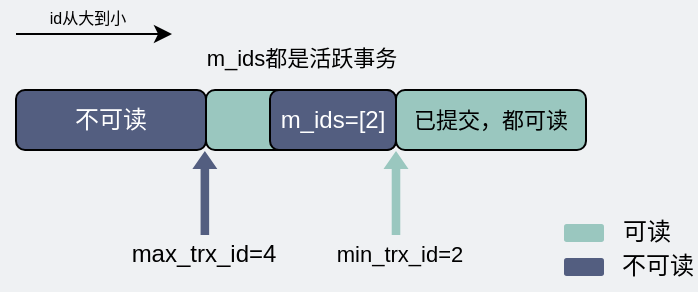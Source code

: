<mxfile version="17.4.6" type="github"><diagram id="3228e29e-7158-1315-38df-8450db1d8a1d" name="Page-1"><mxGraphModel dx="721" dy="-962" grid="0" gridSize="10" guides="1" tooltips="1" connect="1" arrows="1" fold="1" page="1" pageScale="1" pageWidth="400" pageHeight="150" background="#EFF1F3" math="0" shadow="0"><root><mxCell id="0"/><mxCell id="1" parent="0"/><mxCell id="bDG0BQ4CTi5FpFjc27uK-10" value="&lt;span style=&quot;font-size: 11px&quot;&gt;已提交，都可读&lt;/span&gt;" style="rounded=1;whiteSpace=wrap;html=1;fillColor=#9AC7BF;" parent="1" vertex="1"><mxGeometry x="248" y="1400" width="95" height="30" as="geometry"/></mxCell><mxCell id="bDG0BQ4CTi5FpFjc27uK-11" value="" style="rounded=1;whiteSpace=wrap;html=1;fillColor=#9AC7BF;" parent="1" vertex="1"><mxGeometry x="153" y="1400" width="95" height="30" as="geometry"/></mxCell><mxCell id="bDG0BQ4CTi5FpFjc27uK-12" value="不可读" style="rounded=1;whiteSpace=wrap;html=1;fillColor=#535E80;fontColor=#FFFFFF;" parent="1" vertex="1"><mxGeometry x="58" y="1400" width="95" height="30" as="geometry"/></mxCell><mxCell id="bDG0BQ4CTi5FpFjc27uK-13" value="" style="shape=flexArrow;endArrow=classic;html=1;rounded=0;strokeColor=none;fillColor=#535E80;endWidth=7.212;endSize=2.665;width=4.279;" parent="1" edge="1"><mxGeometry width="50" height="50" relative="1" as="geometry"><mxPoint x="152.43" y="1473" as="sourcePoint"/><mxPoint x="152.43" y="1430" as="targetPoint"/></mxGeometry></mxCell><mxCell id="bDG0BQ4CTi5FpFjc27uK-14" value="max_trx_id=4" style="text;html=1;strokeColor=none;fillColor=none;align=center;verticalAlign=middle;whiteSpace=wrap;rounded=0;" parent="1" vertex="1"><mxGeometry x="122" y="1467" width="60" height="30" as="geometry"/></mxCell><mxCell id="bDG0BQ4CTi5FpFjc27uK-15" value="" style="shape=flexArrow;endArrow=classic;html=1;rounded=0;strokeColor=none;fillColor=#9AC7BF;endWidth=7.212;endSize=2.665;width=4.279;fontColor=#535E80;" parent="1" edge="1"><mxGeometry width="50" height="50" relative="1" as="geometry"><mxPoint x="248" y="1473" as="sourcePoint"/><mxPoint x="248" y="1430" as="targetPoint"/></mxGeometry></mxCell><mxCell id="bDG0BQ4CTi5FpFjc27uK-16" value="&lt;font style=&quot;font-size: 11px&quot;&gt;min_trx_id=2&lt;/font&gt;" style="text;html=1;strokeColor=none;fillColor=none;align=center;verticalAlign=middle;whiteSpace=wrap;rounded=0;" parent="1" vertex="1"><mxGeometry x="220" y="1467" width="60" height="30" as="geometry"/></mxCell><mxCell id="bDG0BQ4CTi5FpFjc27uK-17" value="&lt;font color=&quot;#ffffff&quot;&gt;m_ids=[2]&lt;/font&gt;" style="rounded=1;whiteSpace=wrap;html=1;fillColor=#535E80;" parent="1" vertex="1"><mxGeometry x="185" y="1400" width="63" height="30" as="geometry"/></mxCell><mxCell id="bDG0BQ4CTi5FpFjc27uK-18" value="m_ids都是活跃事务" style="text;html=1;strokeColor=none;fillColor=none;align=center;verticalAlign=middle;whiteSpace=wrap;rounded=0;fontSize=11;" parent="1" vertex="1"><mxGeometry x="146" y="1370" width="110" height="27" as="geometry"/></mxCell><mxCell id="bDG0BQ4CTi5FpFjc27uK-19" value="" style="endArrow=classic;html=1;rounded=0;fillColor=#535E80;" parent="1" edge="1"><mxGeometry width="50" height="50" relative="1" as="geometry"><mxPoint x="58" y="1372" as="sourcePoint"/><mxPoint x="136" y="1372" as="targetPoint"/></mxGeometry></mxCell><mxCell id="bDG0BQ4CTi5FpFjc27uK-20" value="&lt;font style=&quot;font-size: 8px&quot;&gt;id从大到小&lt;/font&gt;" style="text;html=1;strokeColor=none;fillColor=none;align=center;verticalAlign=middle;whiteSpace=wrap;rounded=0;" parent="1" vertex="1"><mxGeometry x="56" y="1355" width="76" height="15" as="geometry"/></mxCell><mxCell id="8CPnjVl1pz_lfVU5Iw19-1" value="" style="rounded=1;whiteSpace=wrap;html=1;fillColor=#9AC7BF;strokeColor=none;" parent="1" vertex="1"><mxGeometry x="332" y="1467" width="20" height="9" as="geometry"/></mxCell><mxCell id="8CPnjVl1pz_lfVU5Iw19-2" value="可读" style="text;html=1;strokeColor=none;fillColor=none;align=center;verticalAlign=middle;whiteSpace=wrap;rounded=0;" parent="1" vertex="1"><mxGeometry x="360" y="1458" width="27" height="25" as="geometry"/></mxCell><mxCell id="8CPnjVl1pz_lfVU5Iw19-3" value="" style="rounded=1;whiteSpace=wrap;html=1;fillColor=#535E80;strokeColor=none;" parent="1" vertex="1"><mxGeometry x="332" y="1484" width="20" height="9" as="geometry"/></mxCell><mxCell id="8CPnjVl1pz_lfVU5Iw19-4" value="不可读" style="text;html=1;strokeColor=none;fillColor=none;align=center;verticalAlign=middle;whiteSpace=wrap;rounded=0;" parent="1" vertex="1"><mxGeometry x="360" y="1475" width="38" height="25" as="geometry"/></mxCell></root></mxGraphModel></diagram></mxfile>